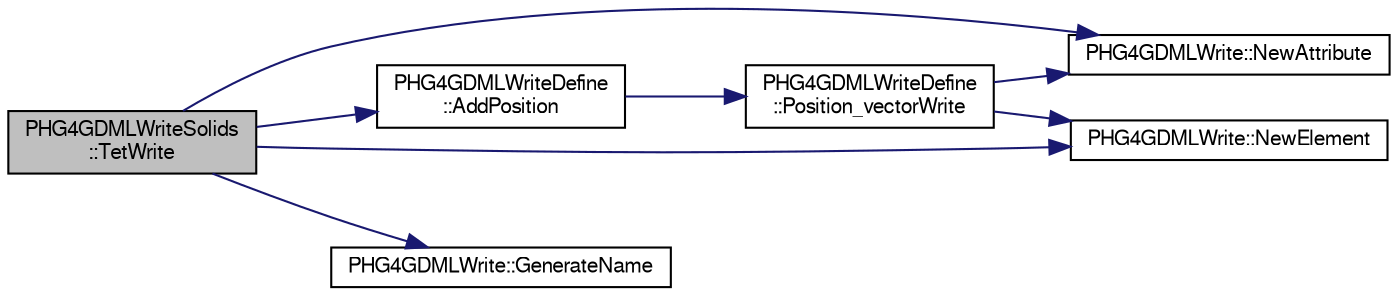 digraph "PHG4GDMLWriteSolids::TetWrite"
{
  bgcolor="transparent";
  edge [fontname="FreeSans",fontsize="10",labelfontname="FreeSans",labelfontsize="10"];
  node [fontname="FreeSans",fontsize="10",shape=record];
  rankdir="LR";
  Node1 [label="PHG4GDMLWriteSolids\l::TetWrite",height=0.2,width=0.4,color="black", fillcolor="grey75", style="filled" fontcolor="black"];
  Node1 -> Node2 [color="midnightblue",fontsize="10",style="solid",fontname="FreeSans"];
  Node2 [label="PHG4GDMLWriteDefine\l::AddPosition",height=0.2,width=0.4,color="black",URL="$d9/def/classPHG4GDMLWriteDefine.html#a47548585df1a51dc655810d65d3b3802"];
  Node2 -> Node3 [color="midnightblue",fontsize="10",style="solid",fontname="FreeSans"];
  Node3 [label="PHG4GDMLWriteDefine\l::Position_vectorWrite",height=0.2,width=0.4,color="black",URL="$d9/def/classPHG4GDMLWriteDefine.html#a4afdc8b4e9e647a40da36e6c6896f56d"];
  Node3 -> Node4 [color="midnightblue",fontsize="10",style="solid",fontname="FreeSans"];
  Node4 [label="PHG4GDMLWrite::NewAttribute",height=0.2,width=0.4,color="black",URL="$dd/db5/classPHG4GDMLWrite.html#afe96dc9fdc7c1a0a1a96b59dc15dffa2"];
  Node3 -> Node5 [color="midnightblue",fontsize="10",style="solid",fontname="FreeSans"];
  Node5 [label="PHG4GDMLWrite::NewElement",height=0.2,width=0.4,color="black",URL="$dd/db5/classPHG4GDMLWrite.html#ada0a5579d406ec27f3150711ab83becc"];
  Node1 -> Node6 [color="midnightblue",fontsize="10",style="solid",fontname="FreeSans"];
  Node6 [label="PHG4GDMLWrite::GenerateName",height=0.2,width=0.4,color="black",URL="$dd/db5/classPHG4GDMLWrite.html#a16834147e17b47595b04d27a49405198"];
  Node1 -> Node4 [color="midnightblue",fontsize="10",style="solid",fontname="FreeSans"];
  Node1 -> Node5 [color="midnightblue",fontsize="10",style="solid",fontname="FreeSans"];
}
